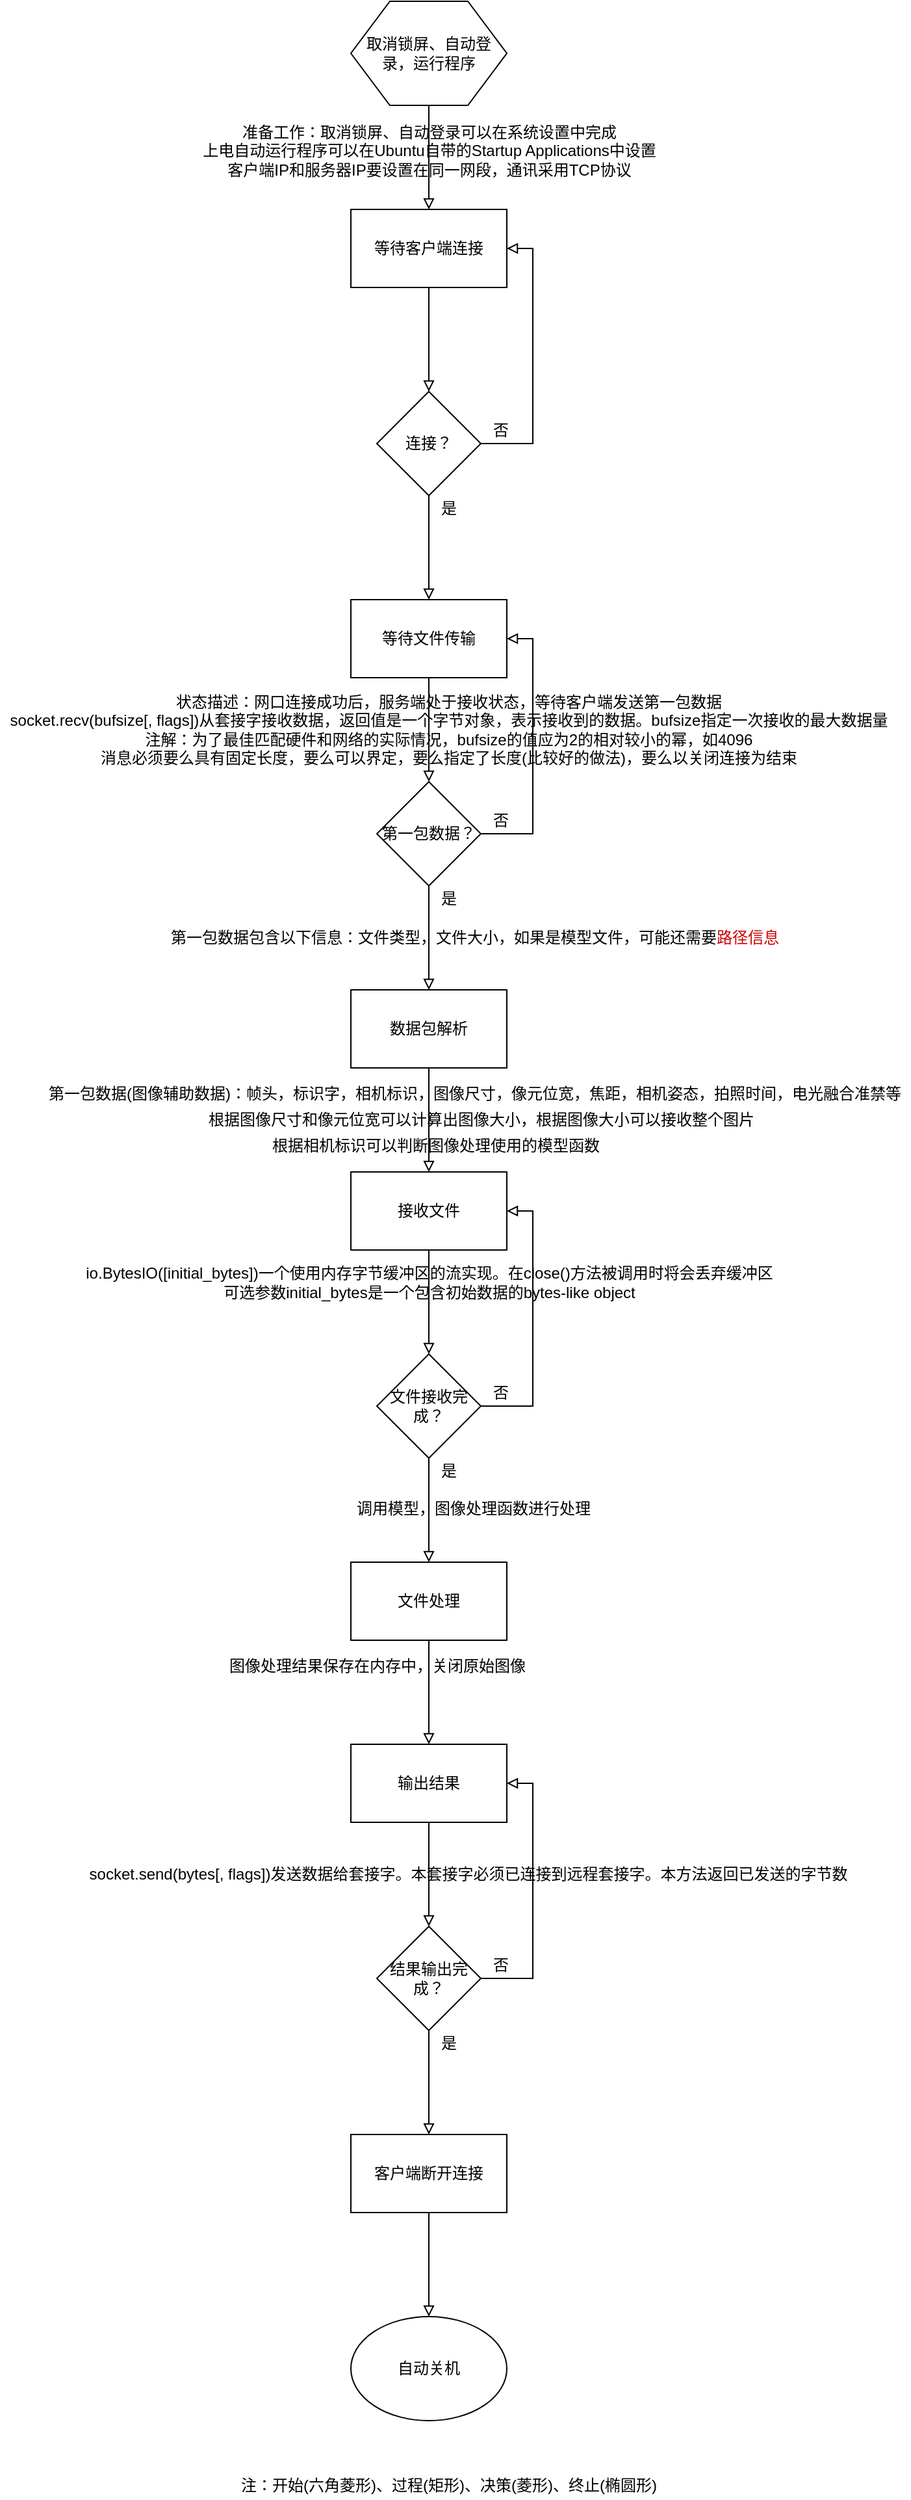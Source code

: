 <mxfile version="13.7.7" type="github">
  <diagram id="C5RBs43oDa-KdzZeNtuy" name="Page-1">
    <mxGraphModel dx="1422" dy="794" grid="1" gridSize="10" guides="1" tooltips="1" connect="1" arrows="1" fold="1" page="1" pageScale="1" pageWidth="827" pageHeight="1169" math="0" shadow="0">
      <root>
        <mxCell id="WIyWlLk6GJQsqaUBKTNV-0" />
        <mxCell id="WIyWlLk6GJQsqaUBKTNV-1" parent="WIyWlLk6GJQsqaUBKTNV-0" />
        <mxCell id="X43wygpL5dwBFsIKlkYf-60" value="注：开始(六角菱形)、过程(矩形)、决策(菱形)、终止(椭圆形)" style="text;html=1;align=center;verticalAlign=middle;resizable=0;points=[];autosize=1;" parent="WIyWlLk6GJQsqaUBKTNV-1" vertex="1">
          <mxGeometry x="225" y="1900" width="340" height="20" as="geometry" />
        </mxCell>
        <mxCell id="X43wygpL5dwBFsIKlkYf-65" value="" style="edgeStyle=orthogonalEdgeStyle;rounded=0;orthogonalLoop=1;jettySize=auto;html=1;endArrow=block;endFill=0;" parent="WIyWlLk6GJQsqaUBKTNV-1" source="X43wygpL5dwBFsIKlkYf-63" edge="1">
          <mxGeometry relative="1" as="geometry">
            <mxPoint x="380" y="160" as="targetPoint" />
          </mxGeometry>
        </mxCell>
        <mxCell id="X43wygpL5dwBFsIKlkYf-63" value="取消锁屏、自动登录，运行程序" style="shape=hexagon;perimeter=hexagonPerimeter2;whiteSpace=wrap;html=1;shadow=0;strokeWidth=1;" parent="WIyWlLk6GJQsqaUBKTNV-1" vertex="1">
          <mxGeometry x="320" width="120" height="80" as="geometry" />
        </mxCell>
        <mxCell id="X43wygpL5dwBFsIKlkYf-71" value="" style="edgeStyle=orthogonalEdgeStyle;rounded=0;orthogonalLoop=1;jettySize=auto;html=1;endArrow=block;endFill=0;" parent="WIyWlLk6GJQsqaUBKTNV-1" source="X43wygpL5dwBFsIKlkYf-66" edge="1">
          <mxGeometry relative="1" as="geometry">
            <mxPoint x="380" y="300" as="targetPoint" />
          </mxGeometry>
        </mxCell>
        <mxCell id="X43wygpL5dwBFsIKlkYf-66" value="等待客户端连接" style="rounded=0;whiteSpace=wrap;html=1;shadow=0;strokeWidth=1;" parent="WIyWlLk6GJQsqaUBKTNV-1" vertex="1">
          <mxGeometry x="320" y="160" width="120" height="60" as="geometry" />
        </mxCell>
        <mxCell id="X43wygpL5dwBFsIKlkYf-74" value="" style="edgeStyle=orthogonalEdgeStyle;rounded=0;orthogonalLoop=1;jettySize=auto;html=1;endArrow=block;endFill=0;entryX=1;entryY=0.5;entryDx=0;entryDy=0;" parent="WIyWlLk6GJQsqaUBKTNV-1" source="X43wygpL5dwBFsIKlkYf-72" target="X43wygpL5dwBFsIKlkYf-66" edge="1">
          <mxGeometry relative="1" as="geometry">
            <mxPoint x="510.034" y="239.966" as="targetPoint" />
            <Array as="points">
              <mxPoint x="460" y="340" />
              <mxPoint x="460" y="190" />
            </Array>
          </mxGeometry>
        </mxCell>
        <mxCell id="X43wygpL5dwBFsIKlkYf-78" value="" style="edgeStyle=orthogonalEdgeStyle;rounded=0;orthogonalLoop=1;jettySize=auto;html=1;endArrow=block;endFill=0;" parent="WIyWlLk6GJQsqaUBKTNV-1" source="X43wygpL5dwBFsIKlkYf-72" edge="1">
          <mxGeometry relative="1" as="geometry">
            <mxPoint x="380" y="460" as="targetPoint" />
          </mxGeometry>
        </mxCell>
        <mxCell id="X43wygpL5dwBFsIKlkYf-72" value="连接？" style="rhombus;whiteSpace=wrap;html=1;shadow=0;strokeWidth=1;" parent="WIyWlLk6GJQsqaUBKTNV-1" vertex="1">
          <mxGeometry x="340" y="300" width="80" height="80" as="geometry" />
        </mxCell>
        <mxCell id="X43wygpL5dwBFsIKlkYf-75" value="否" style="text;html=1;align=center;verticalAlign=middle;resizable=0;points=[];autosize=1;" parent="WIyWlLk6GJQsqaUBKTNV-1" vertex="1">
          <mxGeometry x="420" y="320" width="30" height="20" as="geometry" />
        </mxCell>
        <mxCell id="X43wygpL5dwBFsIKlkYf-79" value="是" style="text;html=1;align=center;verticalAlign=middle;resizable=0;points=[];autosize=1;" parent="WIyWlLk6GJQsqaUBKTNV-1" vertex="1">
          <mxGeometry x="380" y="380" width="30" height="20" as="geometry" />
        </mxCell>
        <mxCell id="X43wygpL5dwBFsIKlkYf-82" value="" style="edgeStyle=orthogonalEdgeStyle;rounded=0;orthogonalLoop=1;jettySize=auto;html=1;endArrow=block;endFill=0;" parent="WIyWlLk6GJQsqaUBKTNV-1" source="X43wygpL5dwBFsIKlkYf-80" edge="1">
          <mxGeometry relative="1" as="geometry">
            <mxPoint x="380" y="600" as="targetPoint" />
          </mxGeometry>
        </mxCell>
        <mxCell id="X43wygpL5dwBFsIKlkYf-80" value="等待文件传输" style="rounded=0;whiteSpace=wrap;html=1;shadow=0;strokeWidth=1;" parent="WIyWlLk6GJQsqaUBKTNV-1" vertex="1">
          <mxGeometry x="320" y="460" width="120" height="60" as="geometry" />
        </mxCell>
        <mxCell id="X43wygpL5dwBFsIKlkYf-89" value="" style="edgeStyle=orthogonalEdgeStyle;rounded=0;orthogonalLoop=1;jettySize=auto;html=1;endArrow=block;endFill=0;" parent="WIyWlLk6GJQsqaUBKTNV-1" source="X43wygpL5dwBFsIKlkYf-83" edge="1">
          <mxGeometry relative="1" as="geometry">
            <mxPoint x="380" y="760" as="targetPoint" />
          </mxGeometry>
        </mxCell>
        <mxCell id="X43wygpL5dwBFsIKlkYf-105" value="" style="edgeStyle=orthogonalEdgeStyle;rounded=0;orthogonalLoop=1;jettySize=auto;html=1;endArrow=block;endFill=0;entryX=1;entryY=0.5;entryDx=0;entryDy=0;" parent="WIyWlLk6GJQsqaUBKTNV-1" source="X43wygpL5dwBFsIKlkYf-83" target="X43wygpL5dwBFsIKlkYf-80" edge="1">
          <mxGeometry relative="1" as="geometry">
            <mxPoint x="500" y="640" as="targetPoint" />
            <Array as="points">
              <mxPoint x="460" y="640" />
              <mxPoint x="460" y="490" />
            </Array>
          </mxGeometry>
        </mxCell>
        <mxCell id="X43wygpL5dwBFsIKlkYf-83" value="第一包数据？" style="rhombus;whiteSpace=wrap;html=1;shadow=0;strokeWidth=1;" parent="WIyWlLk6GJQsqaUBKTNV-1" vertex="1">
          <mxGeometry x="340" y="600" width="80" height="80" as="geometry" />
        </mxCell>
        <mxCell id="X43wygpL5dwBFsIKlkYf-87" value="是" style="text;html=1;align=center;verticalAlign=middle;resizable=0;points=[];autosize=1;" parent="WIyWlLk6GJQsqaUBKTNV-1" vertex="1">
          <mxGeometry x="380" y="680" width="30" height="20" as="geometry" />
        </mxCell>
        <mxCell id="X43wygpL5dwBFsIKlkYf-111" value="" style="edgeStyle=orthogonalEdgeStyle;rounded=0;orthogonalLoop=1;jettySize=auto;html=1;endArrow=block;endFill=0;" parent="WIyWlLk6GJQsqaUBKTNV-1" source="X43wygpL5dwBFsIKlkYf-90" edge="1">
          <mxGeometry relative="1" as="geometry">
            <mxPoint x="380" y="1040" as="targetPoint" />
          </mxGeometry>
        </mxCell>
        <mxCell id="X43wygpL5dwBFsIKlkYf-90" value="接收文件" style="rounded=0;whiteSpace=wrap;html=1;shadow=0;strokeWidth=1;" parent="WIyWlLk6GJQsqaUBKTNV-1" vertex="1">
          <mxGeometry x="320" y="900" width="120" height="60" as="geometry" />
        </mxCell>
        <mxCell id="X43wygpL5dwBFsIKlkYf-109" value="" style="edgeStyle=orthogonalEdgeStyle;rounded=0;orthogonalLoop=1;jettySize=auto;html=1;endArrow=block;endFill=0;" parent="WIyWlLk6GJQsqaUBKTNV-1" source="X43wygpL5dwBFsIKlkYf-103" edge="1">
          <mxGeometry relative="1" as="geometry">
            <mxPoint x="380" y="900" as="targetPoint" />
          </mxGeometry>
        </mxCell>
        <mxCell id="X43wygpL5dwBFsIKlkYf-103" value="数据包解析" style="rounded=0;whiteSpace=wrap;html=1;shadow=0;strokeWidth=1;" parent="WIyWlLk6GJQsqaUBKTNV-1" vertex="1">
          <mxGeometry x="320" y="760" width="120" height="60" as="geometry" />
        </mxCell>
        <mxCell id="X43wygpL5dwBFsIKlkYf-106" value="否" style="text;html=1;align=center;verticalAlign=middle;resizable=0;points=[];autosize=1;" parent="WIyWlLk6GJQsqaUBKTNV-1" vertex="1">
          <mxGeometry x="420" y="620" width="30" height="20" as="geometry" />
        </mxCell>
        <mxCell id="X43wygpL5dwBFsIKlkYf-114" value="" style="edgeStyle=orthogonalEdgeStyle;rounded=0;orthogonalLoop=1;jettySize=auto;html=1;endArrow=block;endFill=0;" parent="WIyWlLk6GJQsqaUBKTNV-1" source="X43wygpL5dwBFsIKlkYf-112" edge="1">
          <mxGeometry relative="1" as="geometry">
            <mxPoint x="380" y="1200" as="targetPoint" />
          </mxGeometry>
        </mxCell>
        <mxCell id="X43wygpL5dwBFsIKlkYf-124" value="" style="edgeStyle=orthogonalEdgeStyle;rounded=0;orthogonalLoop=1;jettySize=auto;html=1;endArrow=block;endFill=0;entryX=1;entryY=0.5;entryDx=0;entryDy=0;" parent="WIyWlLk6GJQsqaUBKTNV-1" source="X43wygpL5dwBFsIKlkYf-112" target="X43wygpL5dwBFsIKlkYf-90" edge="1">
          <mxGeometry relative="1" as="geometry">
            <mxPoint x="500" y="1080" as="targetPoint" />
            <Array as="points">
              <mxPoint x="460" y="1080" />
              <mxPoint x="460" y="930" />
            </Array>
          </mxGeometry>
        </mxCell>
        <mxCell id="X43wygpL5dwBFsIKlkYf-112" value="文件接收完成？" style="rhombus;whiteSpace=wrap;html=1;shadow=0;strokeWidth=1;" parent="WIyWlLk6GJQsqaUBKTNV-1" vertex="1">
          <mxGeometry x="340" y="1040" width="80" height="80" as="geometry" />
        </mxCell>
        <mxCell id="X43wygpL5dwBFsIKlkYf-117" value="" style="edgeStyle=orthogonalEdgeStyle;rounded=0;orthogonalLoop=1;jettySize=auto;html=1;endArrow=block;endFill=0;" parent="WIyWlLk6GJQsqaUBKTNV-1" source="X43wygpL5dwBFsIKlkYf-115" target="X43wygpL5dwBFsIKlkYf-116" edge="1">
          <mxGeometry relative="1" as="geometry" />
        </mxCell>
        <mxCell id="X43wygpL5dwBFsIKlkYf-115" value="文件处理" style="rounded=0;whiteSpace=wrap;html=1;shadow=0;strokeWidth=1;" parent="WIyWlLk6GJQsqaUBKTNV-1" vertex="1">
          <mxGeometry x="320" y="1200" width="120" height="60" as="geometry" />
        </mxCell>
        <mxCell id="X43wygpL5dwBFsIKlkYf-120" value="" style="edgeStyle=orthogonalEdgeStyle;rounded=0;orthogonalLoop=1;jettySize=auto;html=1;endArrow=block;endFill=0;" parent="WIyWlLk6GJQsqaUBKTNV-1" source="X43wygpL5dwBFsIKlkYf-116" edge="1">
          <mxGeometry relative="1" as="geometry">
            <mxPoint x="380" y="1480" as="targetPoint" />
          </mxGeometry>
        </mxCell>
        <mxCell id="X43wygpL5dwBFsIKlkYf-116" value="输出结果" style="rounded=0;whiteSpace=wrap;html=1;shadow=0;strokeWidth=1;" parent="WIyWlLk6GJQsqaUBKTNV-1" vertex="1">
          <mxGeometry x="320" y="1340" width="120" height="60" as="geometry" />
        </mxCell>
        <mxCell id="X43wygpL5dwBFsIKlkYf-128" value="" style="edgeStyle=orthogonalEdgeStyle;rounded=0;orthogonalLoop=1;jettySize=auto;html=1;endArrow=block;endFill=0;" parent="WIyWlLk6GJQsqaUBKTNV-1" edge="1">
          <mxGeometry relative="1" as="geometry">
            <mxPoint x="380" y="1560" as="sourcePoint" />
            <mxPoint x="380" y="1640" as="targetPoint" />
          </mxGeometry>
        </mxCell>
        <mxCell id="X43wygpL5dwBFsIKlkYf-133" value="自动关机" style="ellipse;whiteSpace=wrap;html=1;shadow=0;strokeWidth=1;" parent="WIyWlLk6GJQsqaUBKTNV-1" vertex="1">
          <mxGeometry x="320" y="1780" width="120" height="80" as="geometry" />
        </mxCell>
        <mxCell id="X43wygpL5dwBFsIKlkYf-122" value="是" style="text;html=1;align=center;verticalAlign=middle;resizable=0;points=[];autosize=1;" parent="WIyWlLk6GJQsqaUBKTNV-1" vertex="1">
          <mxGeometry x="380" y="1120" width="30" height="20" as="geometry" />
        </mxCell>
        <mxCell id="X43wygpL5dwBFsIKlkYf-125" value="否" style="text;html=1;align=center;verticalAlign=middle;resizable=0;points=[];autosize=1;" parent="WIyWlLk6GJQsqaUBKTNV-1" vertex="1">
          <mxGeometry x="420" y="1060" width="30" height="20" as="geometry" />
        </mxCell>
        <mxCell id="X43wygpL5dwBFsIKlkYf-130" value="" style="edgeStyle=orthogonalEdgeStyle;rounded=0;orthogonalLoop=1;jettySize=auto;html=1;endArrow=block;endFill=0;entryX=1;entryY=0.5;entryDx=0;entryDy=0;" parent="WIyWlLk6GJQsqaUBKTNV-1" source="X43wygpL5dwBFsIKlkYf-126" target="X43wygpL5dwBFsIKlkYf-116" edge="1">
          <mxGeometry relative="1" as="geometry">
            <mxPoint x="500" y="1520" as="targetPoint" />
            <Array as="points">
              <mxPoint x="460" y="1520" />
              <mxPoint x="460" y="1370" />
            </Array>
          </mxGeometry>
        </mxCell>
        <mxCell id="X43wygpL5dwBFsIKlkYf-126" value="结果输出完成？" style="rhombus;whiteSpace=wrap;html=1;shadow=0;strokeWidth=1;" parent="WIyWlLk6GJQsqaUBKTNV-1" vertex="1">
          <mxGeometry x="340" y="1480" width="80" height="80" as="geometry" />
        </mxCell>
        <mxCell id="X43wygpL5dwBFsIKlkYf-131" value="否" style="text;html=1;align=center;verticalAlign=middle;resizable=0;points=[];autosize=1;" parent="WIyWlLk6GJQsqaUBKTNV-1" vertex="1">
          <mxGeometry x="420" y="1500" width="30" height="20" as="geometry" />
        </mxCell>
        <mxCell id="X43wygpL5dwBFsIKlkYf-132" value="是" style="text;html=1;align=center;verticalAlign=middle;resizable=0;points=[];autosize=1;" parent="WIyWlLk6GJQsqaUBKTNV-1" vertex="1">
          <mxGeometry x="380" y="1560" width="30" height="20" as="geometry" />
        </mxCell>
        <mxCell id="X43wygpL5dwBFsIKlkYf-138" value="" style="edgeStyle=orthogonalEdgeStyle;rounded=0;orthogonalLoop=1;jettySize=auto;html=1;endArrow=block;endFill=0;" parent="WIyWlLk6GJQsqaUBKTNV-1" source="X43wygpL5dwBFsIKlkYf-135" target="X43wygpL5dwBFsIKlkYf-133" edge="1">
          <mxGeometry relative="1" as="geometry" />
        </mxCell>
        <mxCell id="X43wygpL5dwBFsIKlkYf-135" value="客户端断开连接" style="rounded=0;whiteSpace=wrap;html=1;shadow=0;strokeWidth=1;" parent="WIyWlLk6GJQsqaUBKTNV-1" vertex="1">
          <mxGeometry x="320" y="1640" width="120" height="60" as="geometry" />
        </mxCell>
        <mxCell id="X43wygpL5dwBFsIKlkYf-139" value="准备工作：取消锁屏、自动登录可以在系统设置中完成&lt;br&gt;上电自动运行程序可以在Ubuntu自带的Startup Applications中设置&lt;br&gt;客户端IP和服务器IP要设置在同一网段，通讯采用TCP协议" style="text;html=1;align=center;verticalAlign=middle;resizable=0;points=[];autosize=1;" parent="WIyWlLk6GJQsqaUBKTNV-1" vertex="1">
          <mxGeometry x="200" y="90" width="360" height="50" as="geometry" />
        </mxCell>
        <mxCell id="X43wygpL5dwBFsIKlkYf-142" value="状态描述：网口连接成功后，服务端处于接收状态，等待客户端发送第一包数据&lt;br&gt;socket.recv(bufsize[, flags])从套接字接收数据，返回值是一个字节对象，表示接收到的数据。bufsize指定一次接收的最大数据量&lt;br&gt;注解：为了最佳匹配硬件和网络的实际情况，bufsize的值应为2的相对较小的幂，如4096&lt;br&gt;消息必须要么具有固定长度，要么可以界定，要么指定了长度(比较好的做法)，要么以关闭连接为结束" style="text;html=1;align=center;verticalAlign=middle;resizable=0;points=[];autosize=1;" parent="WIyWlLk6GJQsqaUBKTNV-1" vertex="1">
          <mxGeometry x="50" y="530" width="690" height="60" as="geometry" />
        </mxCell>
        <mxCell id="X43wygpL5dwBFsIKlkYf-143" value="第一包数据包含以下信息：文件类型，文件大小，如果是模型文件，可能还需要&lt;font color=&quot;#cc0000&quot;&gt;路径信息&lt;/font&gt;" style="text;html=1;align=center;verticalAlign=middle;resizable=0;points=[];autosize=1;" parent="WIyWlLk6GJQsqaUBKTNV-1" vertex="1">
          <mxGeometry x="175" y="710" width="480" height="20" as="geometry" />
        </mxCell>
        <mxCell id="X43wygpL5dwBFsIKlkYf-144" value="socket.send(bytes[, flags])发送数据给套接字。本套接字必须已连接到远程套接字。本方法返回已发送的字节数" style="text;html=1;align=center;verticalAlign=middle;resizable=0;points=[];autosize=1;" parent="WIyWlLk6GJQsqaUBKTNV-1" vertex="1">
          <mxGeometry x="110" y="1430" width="600" height="20" as="geometry" />
        </mxCell>
        <mxCell id="X43wygpL5dwBFsIKlkYf-145" value="第一包数据(图像辅助数据)：帧头，标识字，相机标识，图像尺寸，像元位宽，焦距，相机姿态，拍照时间，电光融合准禁等" style="text;html=1;align=center;verticalAlign=middle;resizable=0;points=[];autosize=1;" parent="WIyWlLk6GJQsqaUBKTNV-1" vertex="1">
          <mxGeometry x="80" y="830" width="670" height="20" as="geometry" />
        </mxCell>
        <mxCell id="X43wygpL5dwBFsIKlkYf-146" value="根据图像尺寸和像元位宽可以计算出图像大小，根据图像大小可以接收整个图片" style="text;html=1;align=center;verticalAlign=middle;resizable=0;points=[];autosize=1;" parent="WIyWlLk6GJQsqaUBKTNV-1" vertex="1">
          <mxGeometry x="200" y="850" width="440" height="20" as="geometry" />
        </mxCell>
        <mxCell id="X43wygpL5dwBFsIKlkYf-147" value="根据相机标识可以判断图像处理使用的模型函数" style="text;html=1;align=center;verticalAlign=middle;resizable=0;points=[];autosize=1;" parent="WIyWlLk6GJQsqaUBKTNV-1" vertex="1">
          <mxGeometry x="250" y="870" width="270" height="20" as="geometry" />
        </mxCell>
        <mxCell id="X43wygpL5dwBFsIKlkYf-149" value="调用模型，图像处理函数进行处理" style="text;html=1;align=center;verticalAlign=middle;resizable=0;points=[];autosize=1;" parent="WIyWlLk6GJQsqaUBKTNV-1" vertex="1">
          <mxGeometry x="314" y="1149" width="200" height="20" as="geometry" />
        </mxCell>
        <mxCell id="L8OoEaonhud8ySzUjzfw-0" value="io.BytesIO([initial_bytes])一个使用内存字节缓冲区的流实现。在close()方法被调用时将会丢弃缓冲区&lt;br&gt;可选参数initial_bytes是一个包含初始数据的bytes-like object" style="text;html=1;align=center;verticalAlign=middle;resizable=0;points=[];autosize=1;" parent="WIyWlLk6GJQsqaUBKTNV-1" vertex="1">
          <mxGeometry x="110" y="970" width="540" height="30" as="geometry" />
        </mxCell>
        <mxCell id="vh3vH_q7SqJ1e-62ZPPl-12" value="图像处理结果保存在内存中，关闭原始图像" style="text;html=1;align=center;verticalAlign=middle;resizable=0;points=[];autosize=1;" parent="WIyWlLk6GJQsqaUBKTNV-1" vertex="1">
          <mxGeometry x="220" y="1270" width="240" height="20" as="geometry" />
        </mxCell>
      </root>
    </mxGraphModel>
  </diagram>
</mxfile>
